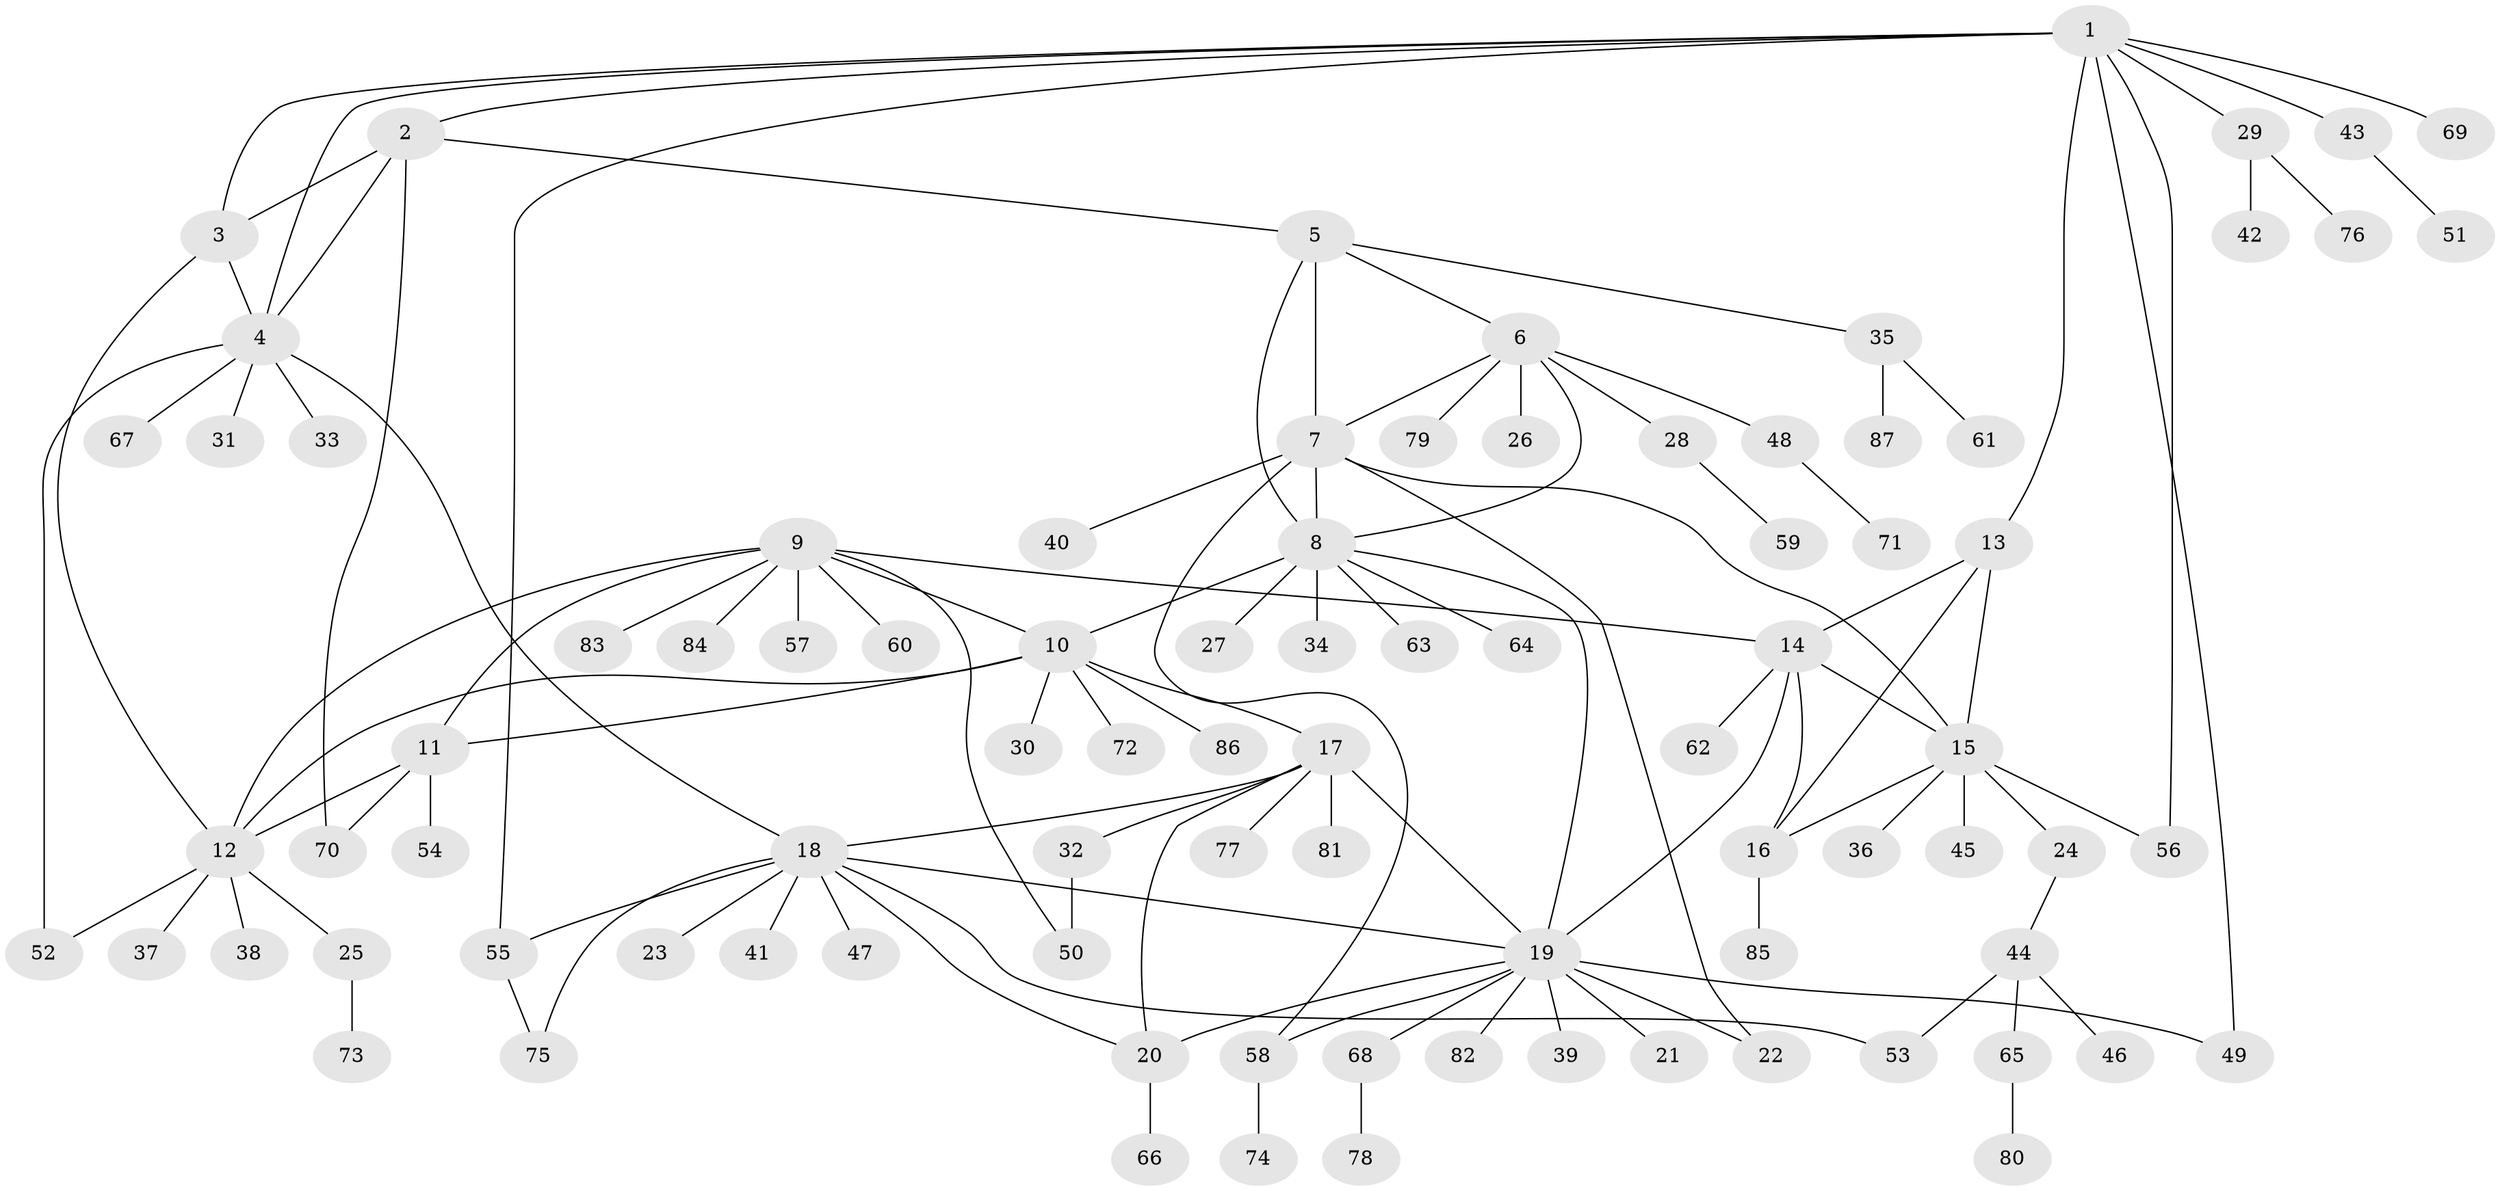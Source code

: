 // Generated by graph-tools (version 1.1) at 2025/02/03/09/25 03:02:33]
// undirected, 87 vertices, 117 edges
graph export_dot {
graph [start="1"]
  node [color=gray90,style=filled];
  1;
  2;
  3;
  4;
  5;
  6;
  7;
  8;
  9;
  10;
  11;
  12;
  13;
  14;
  15;
  16;
  17;
  18;
  19;
  20;
  21;
  22;
  23;
  24;
  25;
  26;
  27;
  28;
  29;
  30;
  31;
  32;
  33;
  34;
  35;
  36;
  37;
  38;
  39;
  40;
  41;
  42;
  43;
  44;
  45;
  46;
  47;
  48;
  49;
  50;
  51;
  52;
  53;
  54;
  55;
  56;
  57;
  58;
  59;
  60;
  61;
  62;
  63;
  64;
  65;
  66;
  67;
  68;
  69;
  70;
  71;
  72;
  73;
  74;
  75;
  76;
  77;
  78;
  79;
  80;
  81;
  82;
  83;
  84;
  85;
  86;
  87;
  1 -- 2;
  1 -- 3;
  1 -- 4;
  1 -- 13;
  1 -- 29;
  1 -- 43;
  1 -- 49;
  1 -- 55;
  1 -- 56;
  1 -- 69;
  2 -- 3;
  2 -- 4;
  2 -- 5;
  2 -- 70;
  3 -- 4;
  3 -- 12;
  4 -- 18;
  4 -- 31;
  4 -- 33;
  4 -- 52;
  4 -- 67;
  5 -- 6;
  5 -- 7;
  5 -- 8;
  5 -- 35;
  6 -- 7;
  6 -- 8;
  6 -- 26;
  6 -- 28;
  6 -- 48;
  6 -- 79;
  7 -- 8;
  7 -- 15;
  7 -- 22;
  7 -- 40;
  7 -- 58;
  8 -- 10;
  8 -- 19;
  8 -- 27;
  8 -- 34;
  8 -- 63;
  8 -- 64;
  9 -- 10;
  9 -- 11;
  9 -- 12;
  9 -- 14;
  9 -- 50;
  9 -- 57;
  9 -- 60;
  9 -- 83;
  9 -- 84;
  10 -- 11;
  10 -- 12;
  10 -- 17;
  10 -- 30;
  10 -- 72;
  10 -- 86;
  11 -- 12;
  11 -- 54;
  11 -- 70;
  12 -- 25;
  12 -- 37;
  12 -- 38;
  12 -- 52;
  13 -- 14;
  13 -- 15;
  13 -- 16;
  14 -- 15;
  14 -- 16;
  14 -- 19;
  14 -- 62;
  15 -- 16;
  15 -- 24;
  15 -- 36;
  15 -- 45;
  15 -- 56;
  16 -- 85;
  17 -- 18;
  17 -- 19;
  17 -- 20;
  17 -- 32;
  17 -- 77;
  17 -- 81;
  18 -- 19;
  18 -- 20;
  18 -- 23;
  18 -- 41;
  18 -- 47;
  18 -- 53;
  18 -- 55;
  18 -- 75;
  19 -- 20;
  19 -- 21;
  19 -- 22;
  19 -- 39;
  19 -- 49;
  19 -- 58;
  19 -- 68;
  19 -- 82;
  20 -- 66;
  24 -- 44;
  25 -- 73;
  28 -- 59;
  29 -- 42;
  29 -- 76;
  32 -- 50;
  35 -- 61;
  35 -- 87;
  43 -- 51;
  44 -- 46;
  44 -- 53;
  44 -- 65;
  48 -- 71;
  55 -- 75;
  58 -- 74;
  65 -- 80;
  68 -- 78;
}

